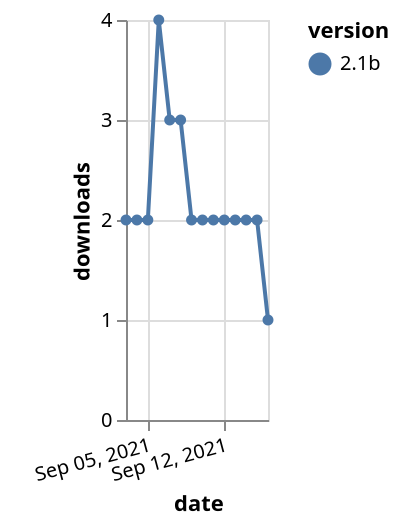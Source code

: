 {"$schema": "https://vega.github.io/schema/vega-lite/v5.json", "description": "A simple bar chart with embedded data.", "data": {"values": [{"date": "2021-09-03", "total": 2890, "delta": 2, "version": "2.1b"}, {"date": "2021-09-04", "total": 2892, "delta": 2, "version": "2.1b"}, {"date": "2021-09-05", "total": 2894, "delta": 2, "version": "2.1b"}, {"date": "2021-09-06", "total": 2898, "delta": 4, "version": "2.1b"}, {"date": "2021-09-07", "total": 2901, "delta": 3, "version": "2.1b"}, {"date": "2021-09-08", "total": 2904, "delta": 3, "version": "2.1b"}, {"date": "2021-09-09", "total": 2906, "delta": 2, "version": "2.1b"}, {"date": "2021-09-10", "total": 2908, "delta": 2, "version": "2.1b"}, {"date": "2021-09-11", "total": 2910, "delta": 2, "version": "2.1b"}, {"date": "2021-09-12", "total": 2912, "delta": 2, "version": "2.1b"}, {"date": "2021-09-13", "total": 2914, "delta": 2, "version": "2.1b"}, {"date": "2021-09-14", "total": 2916, "delta": 2, "version": "2.1b"}, {"date": "2021-09-15", "total": 2918, "delta": 2, "version": "2.1b"}, {"date": "2021-09-16", "total": 2919, "delta": 1, "version": "2.1b"}]}, "width": "container", "mark": {"type": "line", "point": {"filled": true}}, "encoding": {"x": {"field": "date", "type": "temporal", "timeUnit": "yearmonthdate", "title": "date", "axis": {"labelAngle": -15}}, "y": {"field": "delta", "type": "quantitative", "title": "downloads"}, "color": {"field": "version", "type": "nominal"}, "tooltip": {"field": "delta"}}}